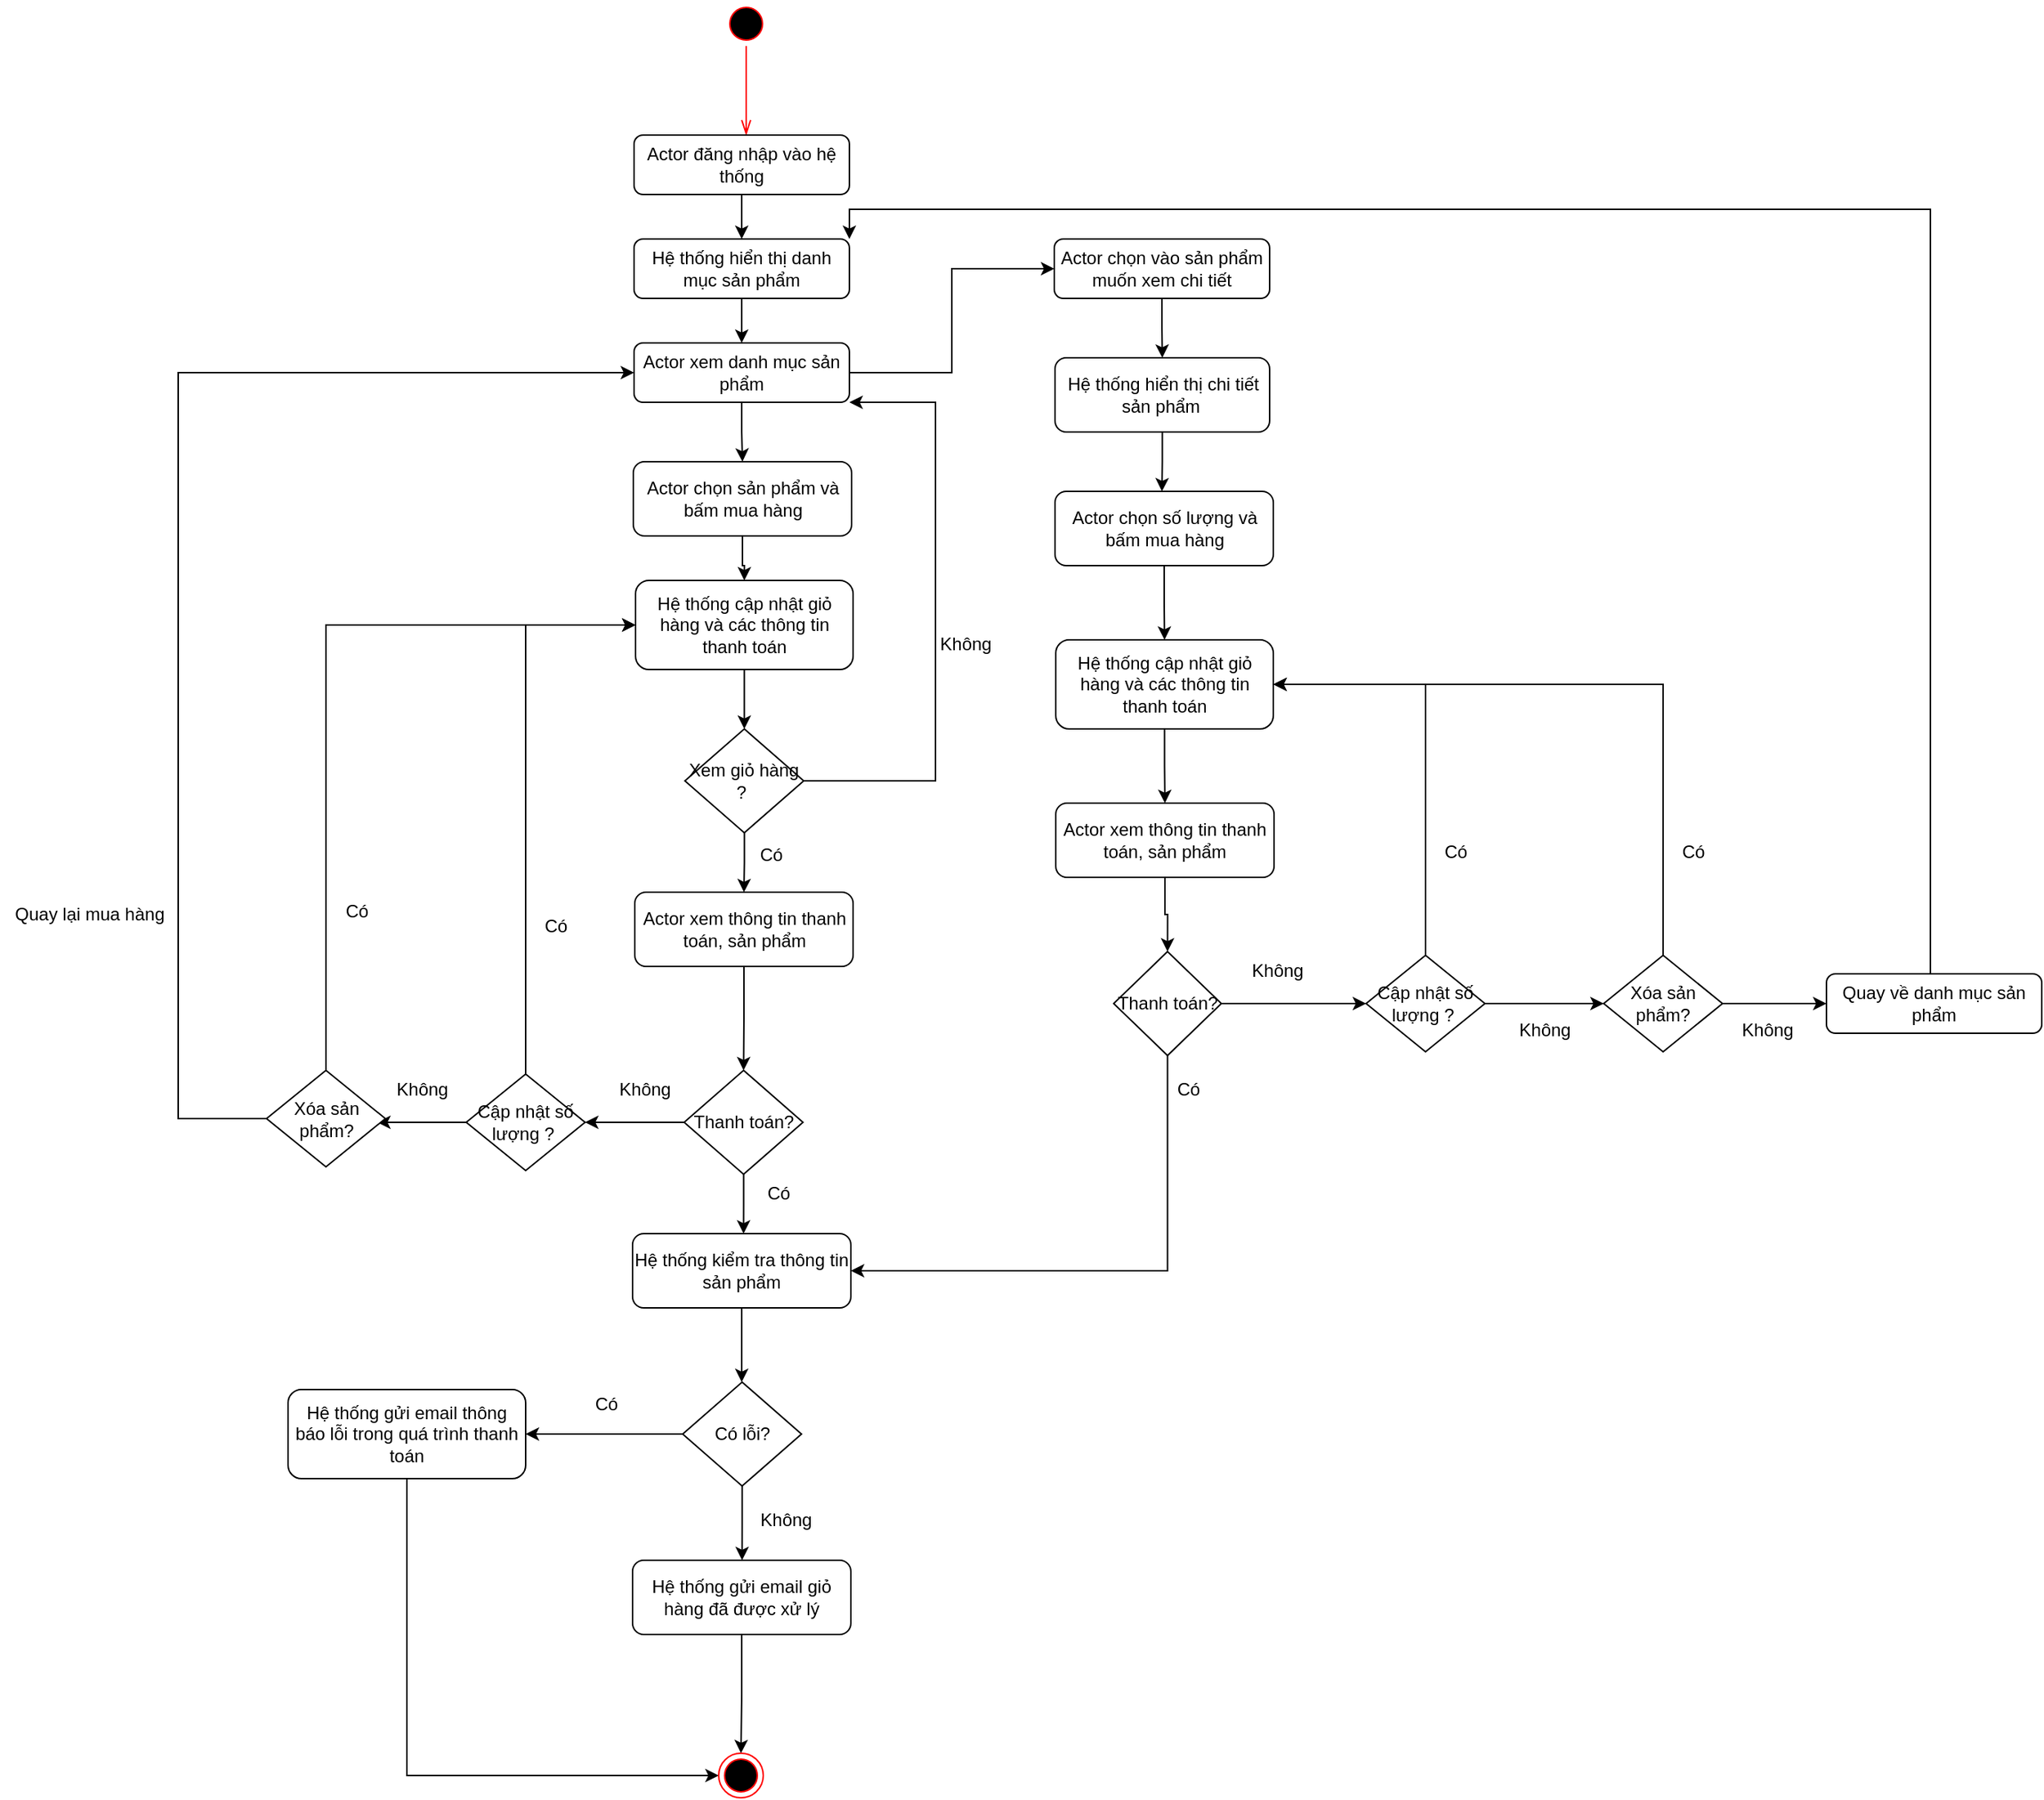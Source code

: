 <mxfile version="28.2.3">
  <diagram name="Page-1" id="xYqxnNdJCj7zSOpgXuwz">
    <mxGraphModel dx="1244" dy="1814" grid="1" gridSize="10" guides="1" tooltips="1" connect="1" arrows="1" fold="1" page="1" pageScale="1" pageWidth="850" pageHeight="1100" math="0" shadow="0">
      <root>
        <mxCell id="0" />
        <mxCell id="1" parent="0" />
        <mxCell id="C2yTfaaZEqmCllLoVJ0j-1" value="" style="ellipse;html=1;shape=startState;fillColor=#000000;strokeColor=#ff0000;" parent="1" vertex="1">
          <mxGeometry x="667.5" y="-160" width="30" height="30" as="geometry" />
        </mxCell>
        <mxCell id="C2yTfaaZEqmCllLoVJ0j-2" value="" style="edgeStyle=orthogonalEdgeStyle;html=1;verticalAlign=bottom;endArrow=openThin;endSize=8;strokeColor=#ff0000;rounded=0;endFill=0;" parent="1" source="C2yTfaaZEqmCllLoVJ0j-1" edge="1">
          <mxGeometry relative="1" as="geometry">
            <mxPoint x="682.5" y="-70" as="targetPoint" />
          </mxGeometry>
        </mxCell>
        <mxCell id="C2yTfaaZEqmCllLoVJ0j-5" value="" style="edgeStyle=orthogonalEdgeStyle;rounded=0;orthogonalLoop=1;jettySize=auto;html=1;" parent="1" source="C2yTfaaZEqmCllLoVJ0j-3" target="C2yTfaaZEqmCllLoVJ0j-4" edge="1">
          <mxGeometry relative="1" as="geometry" />
        </mxCell>
        <mxCell id="C2yTfaaZEqmCllLoVJ0j-3" value="Actor chọn vào sản phẩm muốn xem chi tiết" style="rounded=1;whiteSpace=wrap;html=1;" parent="1" vertex="1">
          <mxGeometry x="890" width="145" height="40" as="geometry" />
        </mxCell>
        <mxCell id="C2yTfaaZEqmCllLoVJ0j-7" style="edgeStyle=orthogonalEdgeStyle;rounded=0;orthogonalLoop=1;jettySize=auto;html=1;entryX=0.5;entryY=0;entryDx=0;entryDy=0;" parent="1" source="C2yTfaaZEqmCllLoVJ0j-4" edge="1">
          <mxGeometry relative="1" as="geometry">
            <mxPoint x="962.5" y="170" as="targetPoint" />
          </mxGeometry>
        </mxCell>
        <mxCell id="C2yTfaaZEqmCllLoVJ0j-4" value="Hệ thống hiển thị chi tiết sản phẩm&amp;nbsp;" style="whiteSpace=wrap;html=1;rounded=1;" parent="1" vertex="1">
          <mxGeometry x="890.5" y="80" width="144.5" height="50" as="geometry" />
        </mxCell>
        <mxCell id="C2yTfaaZEqmCllLoVJ0j-9" style="edgeStyle=orthogonalEdgeStyle;rounded=0;orthogonalLoop=1;jettySize=auto;html=1;entryX=0.5;entryY=0;entryDx=0;entryDy=0;" parent="1" source="C2yTfaaZEqmCllLoVJ0j-6" target="C2yTfaaZEqmCllLoVJ0j-8" edge="1">
          <mxGeometry relative="1" as="geometry" />
        </mxCell>
        <mxCell id="C2yTfaaZEqmCllLoVJ0j-6" value="Actor chọn sản phẩm và bấm mua hàng" style="rounded=1;whiteSpace=wrap;html=1;" parent="1" vertex="1">
          <mxGeometry x="606.5" y="150" width="147" height="50" as="geometry" />
        </mxCell>
        <mxCell id="C2yTfaaZEqmCllLoVJ0j-10" style="edgeStyle=orthogonalEdgeStyle;rounded=0;orthogonalLoop=1;jettySize=auto;html=1;" parent="1" source="C2yTfaaZEqmCllLoVJ0j-8" edge="1">
          <mxGeometry relative="1" as="geometry">
            <mxPoint x="681.25" y="330" as="targetPoint" />
          </mxGeometry>
        </mxCell>
        <mxCell id="C2yTfaaZEqmCllLoVJ0j-8" value="Hệ thống cập nhật giỏ hàng và các thông tin thanh toán" style="rounded=1;whiteSpace=wrap;html=1;" parent="1" vertex="1">
          <mxGeometry x="608" y="230" width="146.5" height="60" as="geometry" />
        </mxCell>
        <mxCell id="C2yTfaaZEqmCllLoVJ0j-12" style="edgeStyle=orthogonalEdgeStyle;rounded=0;orthogonalLoop=1;jettySize=auto;html=1;" parent="1" source="C2yTfaaZEqmCllLoVJ0j-11" edge="1">
          <mxGeometry relative="1" as="geometry">
            <mxPoint x="574" y="595" as="targetPoint" />
          </mxGeometry>
        </mxCell>
        <mxCell id="C2yTfaaZEqmCllLoVJ0j-20" style="edgeStyle=orthogonalEdgeStyle;rounded=0;orthogonalLoop=1;jettySize=auto;html=1;" parent="1" source="C2yTfaaZEqmCllLoVJ0j-11" edge="1">
          <mxGeometry relative="1" as="geometry">
            <mxPoint x="680.75" y="670" as="targetPoint" />
          </mxGeometry>
        </mxCell>
        <mxCell id="C2yTfaaZEqmCllLoVJ0j-11" value="Thanh toán?" style="rhombus;whiteSpace=wrap;html=1;" parent="1" vertex="1">
          <mxGeometry x="640.75" y="560" width="80" height="70" as="geometry" />
        </mxCell>
        <mxCell id="C2yTfaaZEqmCllLoVJ0j-14" style="edgeStyle=orthogonalEdgeStyle;rounded=0;orthogonalLoop=1;jettySize=auto;html=1;" parent="1" source="C2yTfaaZEqmCllLoVJ0j-13" edge="1">
          <mxGeometry relative="1" as="geometry">
            <mxPoint x="434" y="595" as="targetPoint" />
          </mxGeometry>
        </mxCell>
        <mxCell id="C2yTfaaZEqmCllLoVJ0j-19" style="edgeStyle=orthogonalEdgeStyle;rounded=0;orthogonalLoop=1;jettySize=auto;html=1;entryX=0;entryY=0.5;entryDx=0;entryDy=0;" parent="1" source="C2yTfaaZEqmCllLoVJ0j-13" target="C2yTfaaZEqmCllLoVJ0j-8" edge="1">
          <mxGeometry relative="1" as="geometry">
            <Array as="points">
              <mxPoint x="534.5" y="260" />
            </Array>
          </mxGeometry>
        </mxCell>
        <mxCell id="C2yTfaaZEqmCllLoVJ0j-13" value="Cập nhật số lượng ?&amp;nbsp;" style="rhombus;whiteSpace=wrap;html=1;" parent="1" vertex="1">
          <mxGeometry x="494" y="562.5" width="80" height="65" as="geometry" />
        </mxCell>
        <mxCell id="C2yTfaaZEqmCllLoVJ0j-16" style="edgeStyle=orthogonalEdgeStyle;rounded=0;orthogonalLoop=1;jettySize=auto;html=1;entryX=0;entryY=0.5;entryDx=0;entryDy=0;exitX=0.5;exitY=0;exitDx=0;exitDy=0;" parent="1" source="C2yTfaaZEqmCllLoVJ0j-45" target="C2yTfaaZEqmCllLoVJ0j-8" edge="1">
          <mxGeometry relative="1" as="geometry">
            <mxPoint x="399.5" y="450" as="sourcePoint" />
            <Array as="points">
              <mxPoint x="400" y="260" />
            </Array>
          </mxGeometry>
        </mxCell>
        <mxCell id="C2yTfaaZEqmCllLoVJ0j-18" style="edgeStyle=orthogonalEdgeStyle;rounded=0;orthogonalLoop=1;jettySize=auto;html=1;entryX=0.5;entryY=0;entryDx=0;entryDy=0;" parent="1" source="C2yTfaaZEqmCllLoVJ0j-17" target="C2yTfaaZEqmCllLoVJ0j-11" edge="1">
          <mxGeometry relative="1" as="geometry" />
        </mxCell>
        <mxCell id="C2yTfaaZEqmCllLoVJ0j-17" value="Actor xem thông tin thanh toán, sản phẩm" style="rounded=1;whiteSpace=wrap;html=1;" parent="1" vertex="1">
          <mxGeometry x="607.5" y="440" width="147" height="50" as="geometry" />
        </mxCell>
        <mxCell id="C2yTfaaZEqmCllLoVJ0j-22" style="edgeStyle=orthogonalEdgeStyle;rounded=0;orthogonalLoop=1;jettySize=auto;html=1;" parent="1" source="C2yTfaaZEqmCllLoVJ0j-21" edge="1">
          <mxGeometry relative="1" as="geometry">
            <mxPoint x="679.5" y="770" as="targetPoint" />
          </mxGeometry>
        </mxCell>
        <mxCell id="C2yTfaaZEqmCllLoVJ0j-21" value="Hệ thống kiểm tra thông tin sản phẩm" style="rounded=1;whiteSpace=wrap;html=1;" parent="1" vertex="1">
          <mxGeometry x="606" y="670" width="147" height="50" as="geometry" />
        </mxCell>
        <mxCell id="C2yTfaaZEqmCllLoVJ0j-24" style="edgeStyle=orthogonalEdgeStyle;rounded=0;orthogonalLoop=1;jettySize=auto;html=1;" parent="1" source="C2yTfaaZEqmCllLoVJ0j-23" edge="1">
          <mxGeometry relative="1" as="geometry">
            <mxPoint x="679.75" y="890" as="targetPoint" />
          </mxGeometry>
        </mxCell>
        <mxCell id="C2yTfaaZEqmCllLoVJ0j-27" style="edgeStyle=orthogonalEdgeStyle;rounded=0;orthogonalLoop=1;jettySize=auto;html=1;entryX=1;entryY=0.5;entryDx=0;entryDy=0;" parent="1" source="C2yTfaaZEqmCllLoVJ0j-23" target="C2yTfaaZEqmCllLoVJ0j-26" edge="1">
          <mxGeometry relative="1" as="geometry" />
        </mxCell>
        <mxCell id="C2yTfaaZEqmCllLoVJ0j-23" value="Có lỗi?" style="rhombus;whiteSpace=wrap;html=1;" parent="1" vertex="1">
          <mxGeometry x="639.75" y="770" width="80" height="70" as="geometry" />
        </mxCell>
        <mxCell id="C2yTfaaZEqmCllLoVJ0j-29" style="edgeStyle=orthogonalEdgeStyle;rounded=0;orthogonalLoop=1;jettySize=auto;html=1;" parent="1" source="C2yTfaaZEqmCllLoVJ0j-25" target="C2yTfaaZEqmCllLoVJ0j-28" edge="1">
          <mxGeometry relative="1" as="geometry" />
        </mxCell>
        <mxCell id="C2yTfaaZEqmCllLoVJ0j-25" value="Hệ thống gửi email giỏ hàng đã được xử lý" style="rounded=1;whiteSpace=wrap;html=1;" parent="1" vertex="1">
          <mxGeometry x="606" y="890" width="147" height="50" as="geometry" />
        </mxCell>
        <mxCell id="C2yTfaaZEqmCllLoVJ0j-30" style="edgeStyle=orthogonalEdgeStyle;rounded=0;orthogonalLoop=1;jettySize=auto;html=1;entryX=0;entryY=0.5;entryDx=0;entryDy=0;" parent="1" source="C2yTfaaZEqmCllLoVJ0j-26" target="C2yTfaaZEqmCllLoVJ0j-28" edge="1">
          <mxGeometry relative="1" as="geometry">
            <Array as="points">
              <mxPoint x="454" y="1035" />
            </Array>
          </mxGeometry>
        </mxCell>
        <mxCell id="C2yTfaaZEqmCllLoVJ0j-26" value="Hệ thống gửi email thông báo lỗi trong quá trình thanh toán" style="rounded=1;whiteSpace=wrap;html=1;" parent="1" vertex="1">
          <mxGeometry x="374" y="775" width="160" height="60" as="geometry" />
        </mxCell>
        <mxCell id="C2yTfaaZEqmCllLoVJ0j-28" value="" style="ellipse;html=1;shape=endState;fillColor=#000000;strokeColor=#ff0000;" parent="1" vertex="1">
          <mxGeometry x="664" y="1020" width="30" height="30" as="geometry" />
        </mxCell>
        <mxCell id="C2yTfaaZEqmCllLoVJ0j-31" value="Không" style="text;html=1;align=center;verticalAlign=middle;resizable=0;points=[];autosize=1;strokeColor=none;fillColor=none;" parent="1" vertex="1">
          <mxGeometry x="584" y="558" width="60" height="30" as="geometry" />
        </mxCell>
        <mxCell id="C2yTfaaZEqmCllLoVJ0j-32" value="Không" style="text;html=1;align=center;verticalAlign=middle;resizable=0;points=[];autosize=1;strokeColor=none;fillColor=none;" parent="1" vertex="1">
          <mxGeometry x="434" y="558" width="60" height="30" as="geometry" />
        </mxCell>
        <mxCell id="C2yTfaaZEqmCllLoVJ0j-34" value="Có" style="text;html=1;align=center;verticalAlign=middle;resizable=0;points=[];autosize=1;strokeColor=none;fillColor=none;" parent="1" vertex="1">
          <mxGeometry x="534" y="448" width="40" height="30" as="geometry" />
        </mxCell>
        <mxCell id="C2yTfaaZEqmCllLoVJ0j-35" value="Có" style="text;html=1;align=center;verticalAlign=middle;resizable=0;points=[];autosize=1;strokeColor=none;fillColor=none;" parent="1" vertex="1">
          <mxGeometry x="684" y="628" width="40" height="30" as="geometry" />
        </mxCell>
        <mxCell id="C2yTfaaZEqmCllLoVJ0j-36" value="Không" style="text;html=1;align=center;verticalAlign=middle;resizable=0;points=[];autosize=1;strokeColor=none;fillColor=none;" parent="1" vertex="1">
          <mxGeometry x="679" y="848" width="60" height="30" as="geometry" />
        </mxCell>
        <mxCell id="C2yTfaaZEqmCllLoVJ0j-37" value="Có" style="text;html=1;align=center;verticalAlign=middle;resizable=0;points=[];autosize=1;strokeColor=none;fillColor=none;" parent="1" vertex="1">
          <mxGeometry x="567.5" y="770" width="40" height="30" as="geometry" />
        </mxCell>
        <mxCell id="C2yTfaaZEqmCllLoVJ0j-43" style="edgeStyle=orthogonalEdgeStyle;rounded=0;orthogonalLoop=1;jettySize=auto;html=1;entryX=0.5;entryY=0;entryDx=0;entryDy=0;" parent="1" source="C2yTfaaZEqmCllLoVJ0j-40" target="C2yTfaaZEqmCllLoVJ0j-42" edge="1">
          <mxGeometry relative="1" as="geometry" />
        </mxCell>
        <mxCell id="C2yTfaaZEqmCllLoVJ0j-40" value="Actor đăng nhập vào hệ thống" style="rounded=1;whiteSpace=wrap;html=1;" parent="1" vertex="1">
          <mxGeometry x="607" y="-70" width="145" height="40" as="geometry" />
        </mxCell>
        <mxCell id="C2yTfaaZEqmCllLoVJ0j-54" style="edgeStyle=orthogonalEdgeStyle;rounded=0;orthogonalLoop=1;jettySize=auto;html=1;entryX=0;entryY=0.5;entryDx=0;entryDy=0;exitX=1;exitY=0.5;exitDx=0;exitDy=0;" parent="1" source="C2yTfaaZEqmCllLoVJ0j-58" target="C2yTfaaZEqmCllLoVJ0j-3" edge="1">
          <mxGeometry relative="1" as="geometry" />
        </mxCell>
        <mxCell id="C2yTfaaZEqmCllLoVJ0j-59" style="edgeStyle=orthogonalEdgeStyle;rounded=0;orthogonalLoop=1;jettySize=auto;html=1;entryX=0.5;entryY=0;entryDx=0;entryDy=0;" parent="1" source="C2yTfaaZEqmCllLoVJ0j-42" target="C2yTfaaZEqmCllLoVJ0j-58" edge="1">
          <mxGeometry relative="1" as="geometry" />
        </mxCell>
        <mxCell id="C2yTfaaZEqmCllLoVJ0j-42" value="Hệ thống hiển thị danh mục sản phẩm" style="rounded=1;whiteSpace=wrap;html=1;" parent="1" vertex="1">
          <mxGeometry x="607" width="145" height="40" as="geometry" />
        </mxCell>
        <mxCell id="C2yTfaaZEqmCllLoVJ0j-51" style="edgeStyle=orthogonalEdgeStyle;rounded=0;orthogonalLoop=1;jettySize=auto;html=1;entryX=0;entryY=0.5;entryDx=0;entryDy=0;" parent="1" source="C2yTfaaZEqmCllLoVJ0j-45" target="C2yTfaaZEqmCllLoVJ0j-58" edge="1">
          <mxGeometry relative="1" as="geometry">
            <Array as="points">
              <mxPoint x="300" y="593" />
              <mxPoint x="300" y="90" />
            </Array>
          </mxGeometry>
        </mxCell>
        <mxCell id="C2yTfaaZEqmCllLoVJ0j-45" value="Xóa sản phẩm?" style="rhombus;whiteSpace=wrap;html=1;" parent="1" vertex="1">
          <mxGeometry x="359.5" y="560" width="80" height="65" as="geometry" />
        </mxCell>
        <mxCell id="C2yTfaaZEqmCllLoVJ0j-47" style="edgeStyle=orthogonalEdgeStyle;rounded=0;orthogonalLoop=1;jettySize=auto;html=1;entryX=0.5;entryY=0;entryDx=0;entryDy=0;" parent="1" source="C2yTfaaZEqmCllLoVJ0j-46" target="C2yTfaaZEqmCllLoVJ0j-17" edge="1">
          <mxGeometry relative="1" as="geometry" />
        </mxCell>
        <mxCell id="C2yTfaaZEqmCllLoVJ0j-48" style="edgeStyle=orthogonalEdgeStyle;rounded=0;orthogonalLoop=1;jettySize=auto;html=1;entryX=1;entryY=1;entryDx=0;entryDy=0;" parent="1" source="C2yTfaaZEqmCllLoVJ0j-46" target="C2yTfaaZEqmCllLoVJ0j-58" edge="1">
          <mxGeometry relative="1" as="geometry">
            <Array as="points">
              <mxPoint x="810" y="365" />
              <mxPoint x="810" y="110" />
            </Array>
          </mxGeometry>
        </mxCell>
        <mxCell id="C2yTfaaZEqmCllLoVJ0j-46" value="Xem giỏ hàng ?&amp;nbsp;" style="rhombus;whiteSpace=wrap;html=1;" parent="1" vertex="1">
          <mxGeometry x="641.25" y="330" width="80" height="70" as="geometry" />
        </mxCell>
        <mxCell id="C2yTfaaZEqmCllLoVJ0j-49" value="Có" style="text;html=1;align=center;verticalAlign=middle;resizable=0;points=[];autosize=1;strokeColor=none;fillColor=none;" parent="1" vertex="1">
          <mxGeometry x="679" y="400" width="40" height="30" as="geometry" />
        </mxCell>
        <mxCell id="C2yTfaaZEqmCllLoVJ0j-50" value="Không" style="text;html=1;align=center;verticalAlign=middle;resizable=0;points=[];autosize=1;strokeColor=none;fillColor=none;" parent="1" vertex="1">
          <mxGeometry x="800" y="258" width="60" height="30" as="geometry" />
        </mxCell>
        <mxCell id="C2yTfaaZEqmCllLoVJ0j-52" value="Có" style="text;html=1;align=center;verticalAlign=middle;resizable=0;points=[];autosize=1;strokeColor=none;fillColor=none;" parent="1" vertex="1">
          <mxGeometry x="400" y="438" width="40" height="30" as="geometry" />
        </mxCell>
        <mxCell id="C2yTfaaZEqmCllLoVJ0j-53" value="Quay lại mua hàng" style="text;html=1;align=center;verticalAlign=middle;resizable=0;points=[];autosize=1;strokeColor=none;fillColor=none;" parent="1" vertex="1">
          <mxGeometry x="180" y="440" width="120" height="30" as="geometry" />
        </mxCell>
        <mxCell id="C2yTfaaZEqmCllLoVJ0j-62" style="edgeStyle=orthogonalEdgeStyle;rounded=0;orthogonalLoop=1;jettySize=auto;html=1;entryX=0.5;entryY=0;entryDx=0;entryDy=0;" parent="1" source="C2yTfaaZEqmCllLoVJ0j-55" target="C2yTfaaZEqmCllLoVJ0j-61" edge="1">
          <mxGeometry relative="1" as="geometry" />
        </mxCell>
        <mxCell id="C2yTfaaZEqmCllLoVJ0j-55" value="Hệ thống cập nhật giỏ hàng và các thông tin thanh toán" style="rounded=1;whiteSpace=wrap;html=1;" parent="1" vertex="1">
          <mxGeometry x="891" y="270" width="146.5" height="60" as="geometry" />
        </mxCell>
        <mxCell id="C2yTfaaZEqmCllLoVJ0j-57" style="edgeStyle=orthogonalEdgeStyle;rounded=0;orthogonalLoop=1;jettySize=auto;html=1;entryX=0.5;entryY=0;entryDx=0;entryDy=0;" parent="1" source="C2yTfaaZEqmCllLoVJ0j-56" target="C2yTfaaZEqmCllLoVJ0j-55" edge="1">
          <mxGeometry relative="1" as="geometry" />
        </mxCell>
        <mxCell id="C2yTfaaZEqmCllLoVJ0j-56" value="Actor chọn số lượng và bấm mua hàng" style="rounded=1;whiteSpace=wrap;html=1;" parent="1" vertex="1">
          <mxGeometry x="890.5" y="170" width="147" height="50" as="geometry" />
        </mxCell>
        <mxCell id="C2yTfaaZEqmCllLoVJ0j-60" style="edgeStyle=orthogonalEdgeStyle;rounded=0;orthogonalLoop=1;jettySize=auto;html=1;entryX=0.5;entryY=0;entryDx=0;entryDy=0;" parent="1" source="C2yTfaaZEqmCllLoVJ0j-58" target="C2yTfaaZEqmCllLoVJ0j-6" edge="1">
          <mxGeometry relative="1" as="geometry" />
        </mxCell>
        <mxCell id="C2yTfaaZEqmCllLoVJ0j-58" value="Actor xem danh mục sản phẩm" style="rounded=1;whiteSpace=wrap;html=1;" parent="1" vertex="1">
          <mxGeometry x="607" y="70" width="145" height="40" as="geometry" />
        </mxCell>
        <mxCell id="C2yTfaaZEqmCllLoVJ0j-67" style="edgeStyle=orthogonalEdgeStyle;rounded=0;orthogonalLoop=1;jettySize=auto;html=1;entryX=0.5;entryY=0;entryDx=0;entryDy=0;" parent="1" source="C2yTfaaZEqmCllLoVJ0j-61" target="C2yTfaaZEqmCllLoVJ0j-64" edge="1">
          <mxGeometry relative="1" as="geometry" />
        </mxCell>
        <mxCell id="C2yTfaaZEqmCllLoVJ0j-61" value="Actor xem thông tin thanh toán, sản phẩm" style="rounded=1;whiteSpace=wrap;html=1;" parent="1" vertex="1">
          <mxGeometry x="891" y="380" width="147" height="50" as="geometry" />
        </mxCell>
        <mxCell id="C2yTfaaZEqmCllLoVJ0j-63" style="edgeStyle=orthogonalEdgeStyle;rounded=0;orthogonalLoop=1;jettySize=auto;html=1;entryX=0;entryY=0.5;entryDx=0;entryDy=0;" parent="1" source="C2yTfaaZEqmCllLoVJ0j-64" target="C2yTfaaZEqmCllLoVJ0j-65" edge="1">
          <mxGeometry relative="1" as="geometry">
            <mxPoint x="1140" y="515" as="targetPoint" />
          </mxGeometry>
        </mxCell>
        <mxCell id="C2yTfaaZEqmCllLoVJ0j-68" style="edgeStyle=orthogonalEdgeStyle;rounded=0;orthogonalLoop=1;jettySize=auto;html=1;entryX=1;entryY=0.5;entryDx=0;entryDy=0;" parent="1" source="C2yTfaaZEqmCllLoVJ0j-64" target="C2yTfaaZEqmCllLoVJ0j-21" edge="1">
          <mxGeometry relative="1" as="geometry">
            <Array as="points">
              <mxPoint x="966" y="695" />
            </Array>
          </mxGeometry>
        </mxCell>
        <mxCell id="C2yTfaaZEqmCllLoVJ0j-64" value="Thanh toán?" style="rhombus;whiteSpace=wrap;html=1;" parent="1" vertex="1">
          <mxGeometry x="930" y="480" width="72.5" height="70" as="geometry" />
        </mxCell>
        <mxCell id="C2yTfaaZEqmCllLoVJ0j-69" style="edgeStyle=orthogonalEdgeStyle;rounded=0;orthogonalLoop=1;jettySize=auto;html=1;entryX=1;entryY=0.5;entryDx=0;entryDy=0;" parent="1" source="C2yTfaaZEqmCllLoVJ0j-65" target="C2yTfaaZEqmCllLoVJ0j-55" edge="1">
          <mxGeometry relative="1" as="geometry">
            <Array as="points">
              <mxPoint x="1140" y="300" />
            </Array>
          </mxGeometry>
        </mxCell>
        <mxCell id="C2yTfaaZEqmCllLoVJ0j-71" style="edgeStyle=orthogonalEdgeStyle;rounded=0;orthogonalLoop=1;jettySize=auto;html=1;entryX=0;entryY=0.5;entryDx=0;entryDy=0;" parent="1" source="C2yTfaaZEqmCllLoVJ0j-65" target="C2yTfaaZEqmCllLoVJ0j-70" edge="1">
          <mxGeometry relative="1" as="geometry" />
        </mxCell>
        <mxCell id="C2yTfaaZEqmCllLoVJ0j-65" value="Cập nhật số lượng ?&amp;nbsp;" style="rhombus;whiteSpace=wrap;html=1;" parent="1" vertex="1">
          <mxGeometry x="1100" y="482.5" width="80" height="65" as="geometry" />
        </mxCell>
        <mxCell id="C2yTfaaZEqmCllLoVJ0j-72" style="edgeStyle=orthogonalEdgeStyle;rounded=0;orthogonalLoop=1;jettySize=auto;html=1;entryX=1;entryY=0.5;entryDx=0;entryDy=0;" parent="1" source="C2yTfaaZEqmCllLoVJ0j-70" target="C2yTfaaZEqmCllLoVJ0j-55" edge="1">
          <mxGeometry relative="1" as="geometry">
            <Array as="points">
              <mxPoint x="1300" y="300" />
            </Array>
          </mxGeometry>
        </mxCell>
        <mxCell id="C2yTfaaZEqmCllLoVJ0j-73" style="edgeStyle=orthogonalEdgeStyle;rounded=0;orthogonalLoop=1;jettySize=auto;html=1;" parent="1" source="C2yTfaaZEqmCllLoVJ0j-70" edge="1">
          <mxGeometry relative="1" as="geometry">
            <mxPoint x="1410" y="515" as="targetPoint" />
          </mxGeometry>
        </mxCell>
        <mxCell id="C2yTfaaZEqmCllLoVJ0j-70" value="Xóa sản phẩm?" style="rhombus;whiteSpace=wrap;html=1;" parent="1" vertex="1">
          <mxGeometry x="1260" y="482.5" width="80" height="65" as="geometry" />
        </mxCell>
        <mxCell id="C2yTfaaZEqmCllLoVJ0j-75" style="edgeStyle=orthogonalEdgeStyle;rounded=0;orthogonalLoop=1;jettySize=auto;html=1;" parent="1" source="C2yTfaaZEqmCllLoVJ0j-74" edge="1">
          <mxGeometry relative="1" as="geometry">
            <mxPoint x="752" as="targetPoint" />
            <Array as="points">
              <mxPoint x="1480" y="-20" />
              <mxPoint x="752" y="-20" />
            </Array>
          </mxGeometry>
        </mxCell>
        <mxCell id="C2yTfaaZEqmCllLoVJ0j-74" value="Quay về danh mục sản phẩm" style="rounded=1;whiteSpace=wrap;html=1;" parent="1" vertex="1">
          <mxGeometry x="1410" y="495" width="145" height="40" as="geometry" />
        </mxCell>
        <mxCell id="C2yTfaaZEqmCllLoVJ0j-76" value="Có" style="text;html=1;align=center;verticalAlign=middle;resizable=0;points=[];autosize=1;strokeColor=none;fillColor=none;" parent="1" vertex="1">
          <mxGeometry x="960" y="558" width="40" height="30" as="geometry" />
        </mxCell>
        <mxCell id="C2yTfaaZEqmCllLoVJ0j-77" value="Không" style="text;html=1;align=center;verticalAlign=middle;resizable=0;points=[];autosize=1;strokeColor=none;fillColor=none;" parent="1" vertex="1">
          <mxGeometry x="1010" y="478" width="60" height="30" as="geometry" />
        </mxCell>
        <mxCell id="C2yTfaaZEqmCllLoVJ0j-78" value="Có" style="text;html=1;align=center;verticalAlign=middle;resizable=0;points=[];autosize=1;strokeColor=none;fillColor=none;" parent="1" vertex="1">
          <mxGeometry x="1140" y="398" width="40" height="30" as="geometry" />
        </mxCell>
        <mxCell id="C2yTfaaZEqmCllLoVJ0j-79" value="Có" style="text;html=1;align=center;verticalAlign=middle;resizable=0;points=[];autosize=1;strokeColor=none;fillColor=none;" parent="1" vertex="1">
          <mxGeometry x="1300" y="398" width="40" height="30" as="geometry" />
        </mxCell>
        <mxCell id="C2yTfaaZEqmCllLoVJ0j-80" value="Không" style="text;html=1;align=center;verticalAlign=middle;resizable=0;points=[];autosize=1;strokeColor=none;fillColor=none;" parent="1" vertex="1">
          <mxGeometry x="1190" y="518" width="60" height="30" as="geometry" />
        </mxCell>
        <mxCell id="C2yTfaaZEqmCllLoVJ0j-81" value="Không" style="text;html=1;align=center;verticalAlign=middle;resizable=0;points=[];autosize=1;strokeColor=none;fillColor=none;" parent="1" vertex="1">
          <mxGeometry x="1340" y="518" width="60" height="30" as="geometry" />
        </mxCell>
      </root>
    </mxGraphModel>
  </diagram>
</mxfile>
